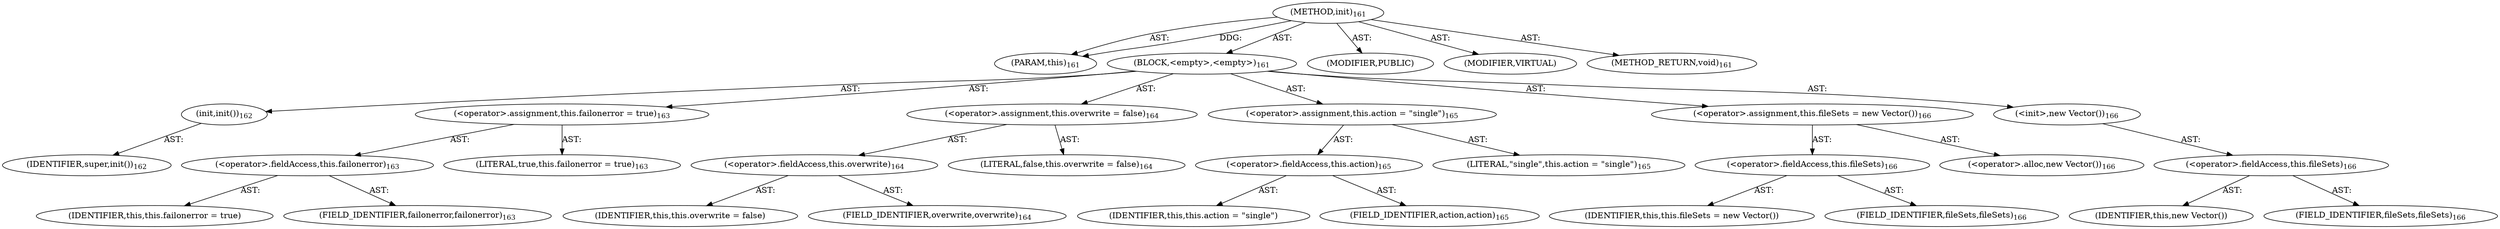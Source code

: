 digraph "init" {  
"111669149696" [label = <(METHOD,init)<SUB>161</SUB>> ]
"115964117004" [label = <(PARAM,this)<SUB>161</SUB>> ]
"25769803776" [label = <(BLOCK,&lt;empty&gt;,&lt;empty&gt;)<SUB>161</SUB>> ]
"30064771072" [label = <(init,init())<SUB>162</SUB>> ]
"68719476775" [label = <(IDENTIFIER,super,init())<SUB>162</SUB>> ]
"30064771073" [label = <(&lt;operator&gt;.assignment,this.failonerror = true)<SUB>163</SUB>> ]
"30064771074" [label = <(&lt;operator&gt;.fieldAccess,this.failonerror)<SUB>163</SUB>> ]
"68719476776" [label = <(IDENTIFIER,this,this.failonerror = true)> ]
"55834574848" [label = <(FIELD_IDENTIFIER,failonerror,failonerror)<SUB>163</SUB>> ]
"90194313216" [label = <(LITERAL,true,this.failonerror = true)<SUB>163</SUB>> ]
"30064771075" [label = <(&lt;operator&gt;.assignment,this.overwrite = false)<SUB>164</SUB>> ]
"30064771076" [label = <(&lt;operator&gt;.fieldAccess,this.overwrite)<SUB>164</SUB>> ]
"68719476777" [label = <(IDENTIFIER,this,this.overwrite = false)> ]
"55834574849" [label = <(FIELD_IDENTIFIER,overwrite,overwrite)<SUB>164</SUB>> ]
"90194313217" [label = <(LITERAL,false,this.overwrite = false)<SUB>164</SUB>> ]
"30064771077" [label = <(&lt;operator&gt;.assignment,this.action = &quot;single&quot;)<SUB>165</SUB>> ]
"30064771078" [label = <(&lt;operator&gt;.fieldAccess,this.action)<SUB>165</SUB>> ]
"68719476778" [label = <(IDENTIFIER,this,this.action = &quot;single&quot;)> ]
"55834574850" [label = <(FIELD_IDENTIFIER,action,action)<SUB>165</SUB>> ]
"90194313218" [label = <(LITERAL,&quot;single&quot;,this.action = &quot;single&quot;)<SUB>165</SUB>> ]
"30064771079" [label = <(&lt;operator&gt;.assignment,this.fileSets = new Vector())<SUB>166</SUB>> ]
"30064771080" [label = <(&lt;operator&gt;.fieldAccess,this.fileSets)<SUB>166</SUB>> ]
"68719476779" [label = <(IDENTIFIER,this,this.fileSets = new Vector())> ]
"55834574851" [label = <(FIELD_IDENTIFIER,fileSets,fileSets)<SUB>166</SUB>> ]
"30064771081" [label = <(&lt;operator&gt;.alloc,new Vector())<SUB>166</SUB>> ]
"30064771082" [label = <(&lt;init&gt;,new Vector())<SUB>166</SUB>> ]
"30064771083" [label = <(&lt;operator&gt;.fieldAccess,this.fileSets)<SUB>166</SUB>> ]
"68719476780" [label = <(IDENTIFIER,this,new Vector())> ]
"55834574852" [label = <(FIELD_IDENTIFIER,fileSets,fileSets)<SUB>166</SUB>> ]
"133143986183" [label = <(MODIFIER,PUBLIC)> ]
"133143986184" [label = <(MODIFIER,VIRTUAL)> ]
"128849018880" [label = <(METHOD_RETURN,void)<SUB>161</SUB>> ]
  "111669149696" -> "115964117004"  [ label = "AST: "] 
  "111669149696" -> "25769803776"  [ label = "AST: "] 
  "111669149696" -> "133143986183"  [ label = "AST: "] 
  "111669149696" -> "133143986184"  [ label = "AST: "] 
  "111669149696" -> "128849018880"  [ label = "AST: "] 
  "25769803776" -> "30064771072"  [ label = "AST: "] 
  "25769803776" -> "30064771073"  [ label = "AST: "] 
  "25769803776" -> "30064771075"  [ label = "AST: "] 
  "25769803776" -> "30064771077"  [ label = "AST: "] 
  "25769803776" -> "30064771079"  [ label = "AST: "] 
  "25769803776" -> "30064771082"  [ label = "AST: "] 
  "30064771072" -> "68719476775"  [ label = "AST: "] 
  "30064771073" -> "30064771074"  [ label = "AST: "] 
  "30064771073" -> "90194313216"  [ label = "AST: "] 
  "30064771074" -> "68719476776"  [ label = "AST: "] 
  "30064771074" -> "55834574848"  [ label = "AST: "] 
  "30064771075" -> "30064771076"  [ label = "AST: "] 
  "30064771075" -> "90194313217"  [ label = "AST: "] 
  "30064771076" -> "68719476777"  [ label = "AST: "] 
  "30064771076" -> "55834574849"  [ label = "AST: "] 
  "30064771077" -> "30064771078"  [ label = "AST: "] 
  "30064771077" -> "90194313218"  [ label = "AST: "] 
  "30064771078" -> "68719476778"  [ label = "AST: "] 
  "30064771078" -> "55834574850"  [ label = "AST: "] 
  "30064771079" -> "30064771080"  [ label = "AST: "] 
  "30064771079" -> "30064771081"  [ label = "AST: "] 
  "30064771080" -> "68719476779"  [ label = "AST: "] 
  "30064771080" -> "55834574851"  [ label = "AST: "] 
  "30064771082" -> "30064771083"  [ label = "AST: "] 
  "30064771083" -> "68719476780"  [ label = "AST: "] 
  "30064771083" -> "55834574852"  [ label = "AST: "] 
  "111669149696" -> "115964117004"  [ label = "DDG: "] 
}
